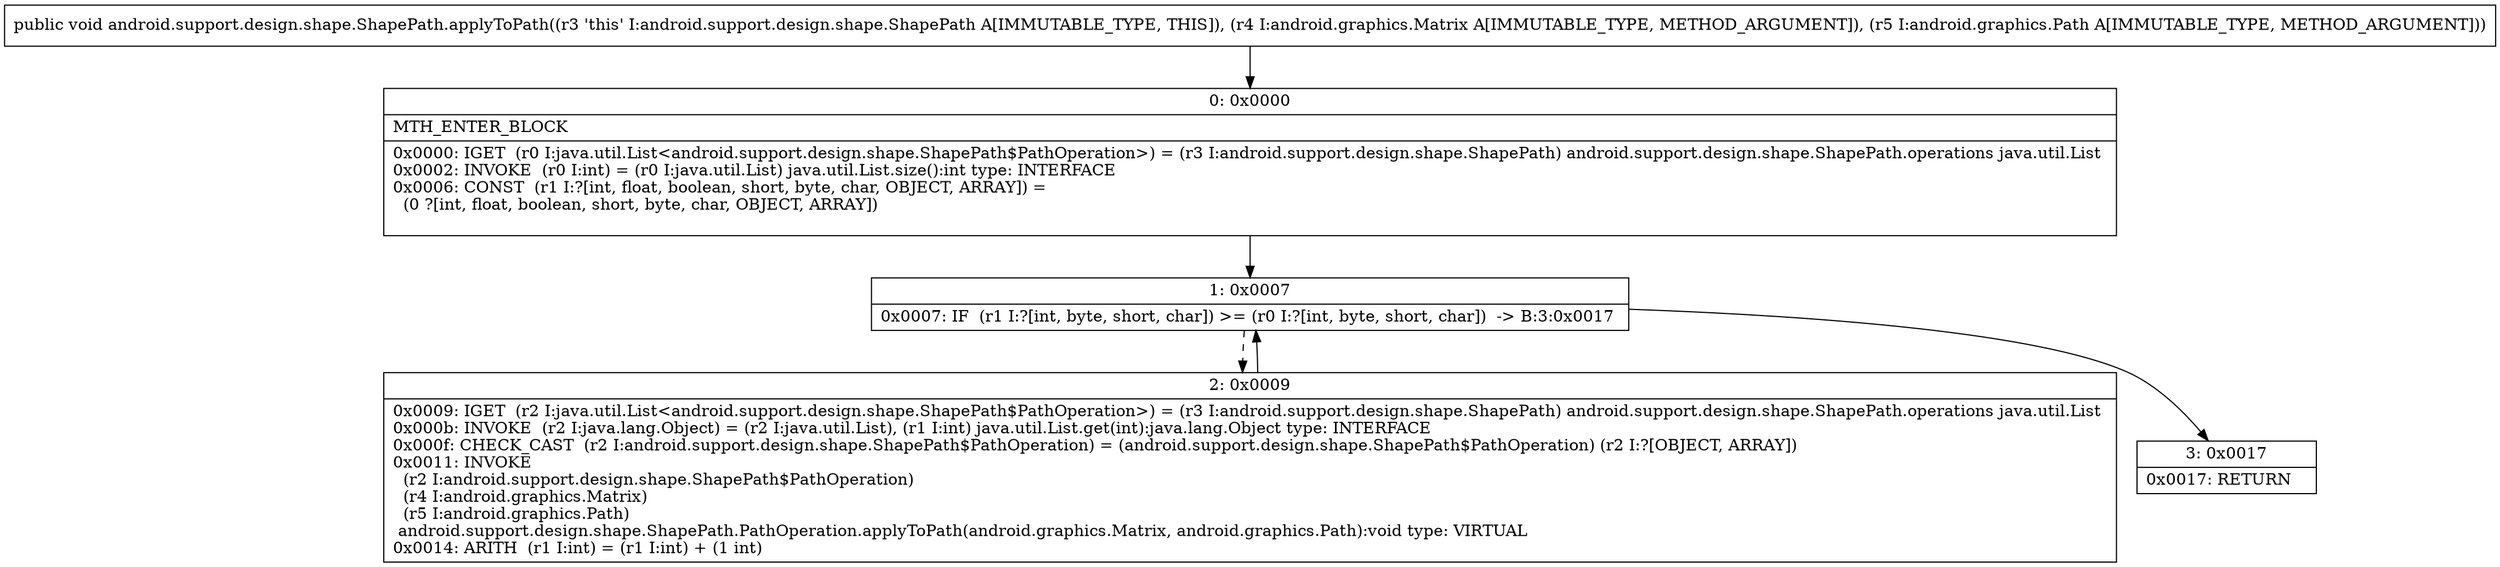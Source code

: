 digraph "CFG forandroid.support.design.shape.ShapePath.applyToPath(Landroid\/graphics\/Matrix;Landroid\/graphics\/Path;)V" {
Node_0 [shape=record,label="{0\:\ 0x0000|MTH_ENTER_BLOCK\l|0x0000: IGET  (r0 I:java.util.List\<android.support.design.shape.ShapePath$PathOperation\>) = (r3 I:android.support.design.shape.ShapePath) android.support.design.shape.ShapePath.operations java.util.List \l0x0002: INVOKE  (r0 I:int) = (r0 I:java.util.List) java.util.List.size():int type: INTERFACE \l0x0006: CONST  (r1 I:?[int, float, boolean, short, byte, char, OBJECT, ARRAY]) = \l  (0 ?[int, float, boolean, short, byte, char, OBJECT, ARRAY])\l \l}"];
Node_1 [shape=record,label="{1\:\ 0x0007|0x0007: IF  (r1 I:?[int, byte, short, char]) \>= (r0 I:?[int, byte, short, char])  \-\> B:3:0x0017 \l}"];
Node_2 [shape=record,label="{2\:\ 0x0009|0x0009: IGET  (r2 I:java.util.List\<android.support.design.shape.ShapePath$PathOperation\>) = (r3 I:android.support.design.shape.ShapePath) android.support.design.shape.ShapePath.operations java.util.List \l0x000b: INVOKE  (r2 I:java.lang.Object) = (r2 I:java.util.List), (r1 I:int) java.util.List.get(int):java.lang.Object type: INTERFACE \l0x000f: CHECK_CAST  (r2 I:android.support.design.shape.ShapePath$PathOperation) = (android.support.design.shape.ShapePath$PathOperation) (r2 I:?[OBJECT, ARRAY]) \l0x0011: INVOKE  \l  (r2 I:android.support.design.shape.ShapePath$PathOperation)\l  (r4 I:android.graphics.Matrix)\l  (r5 I:android.graphics.Path)\l android.support.design.shape.ShapePath.PathOperation.applyToPath(android.graphics.Matrix, android.graphics.Path):void type: VIRTUAL \l0x0014: ARITH  (r1 I:int) = (r1 I:int) + (1 int) \l}"];
Node_3 [shape=record,label="{3\:\ 0x0017|0x0017: RETURN   \l}"];
MethodNode[shape=record,label="{public void android.support.design.shape.ShapePath.applyToPath((r3 'this' I:android.support.design.shape.ShapePath A[IMMUTABLE_TYPE, THIS]), (r4 I:android.graphics.Matrix A[IMMUTABLE_TYPE, METHOD_ARGUMENT]), (r5 I:android.graphics.Path A[IMMUTABLE_TYPE, METHOD_ARGUMENT])) }"];
MethodNode -> Node_0;
Node_0 -> Node_1;
Node_1 -> Node_2[style=dashed];
Node_1 -> Node_3;
Node_2 -> Node_1;
}

